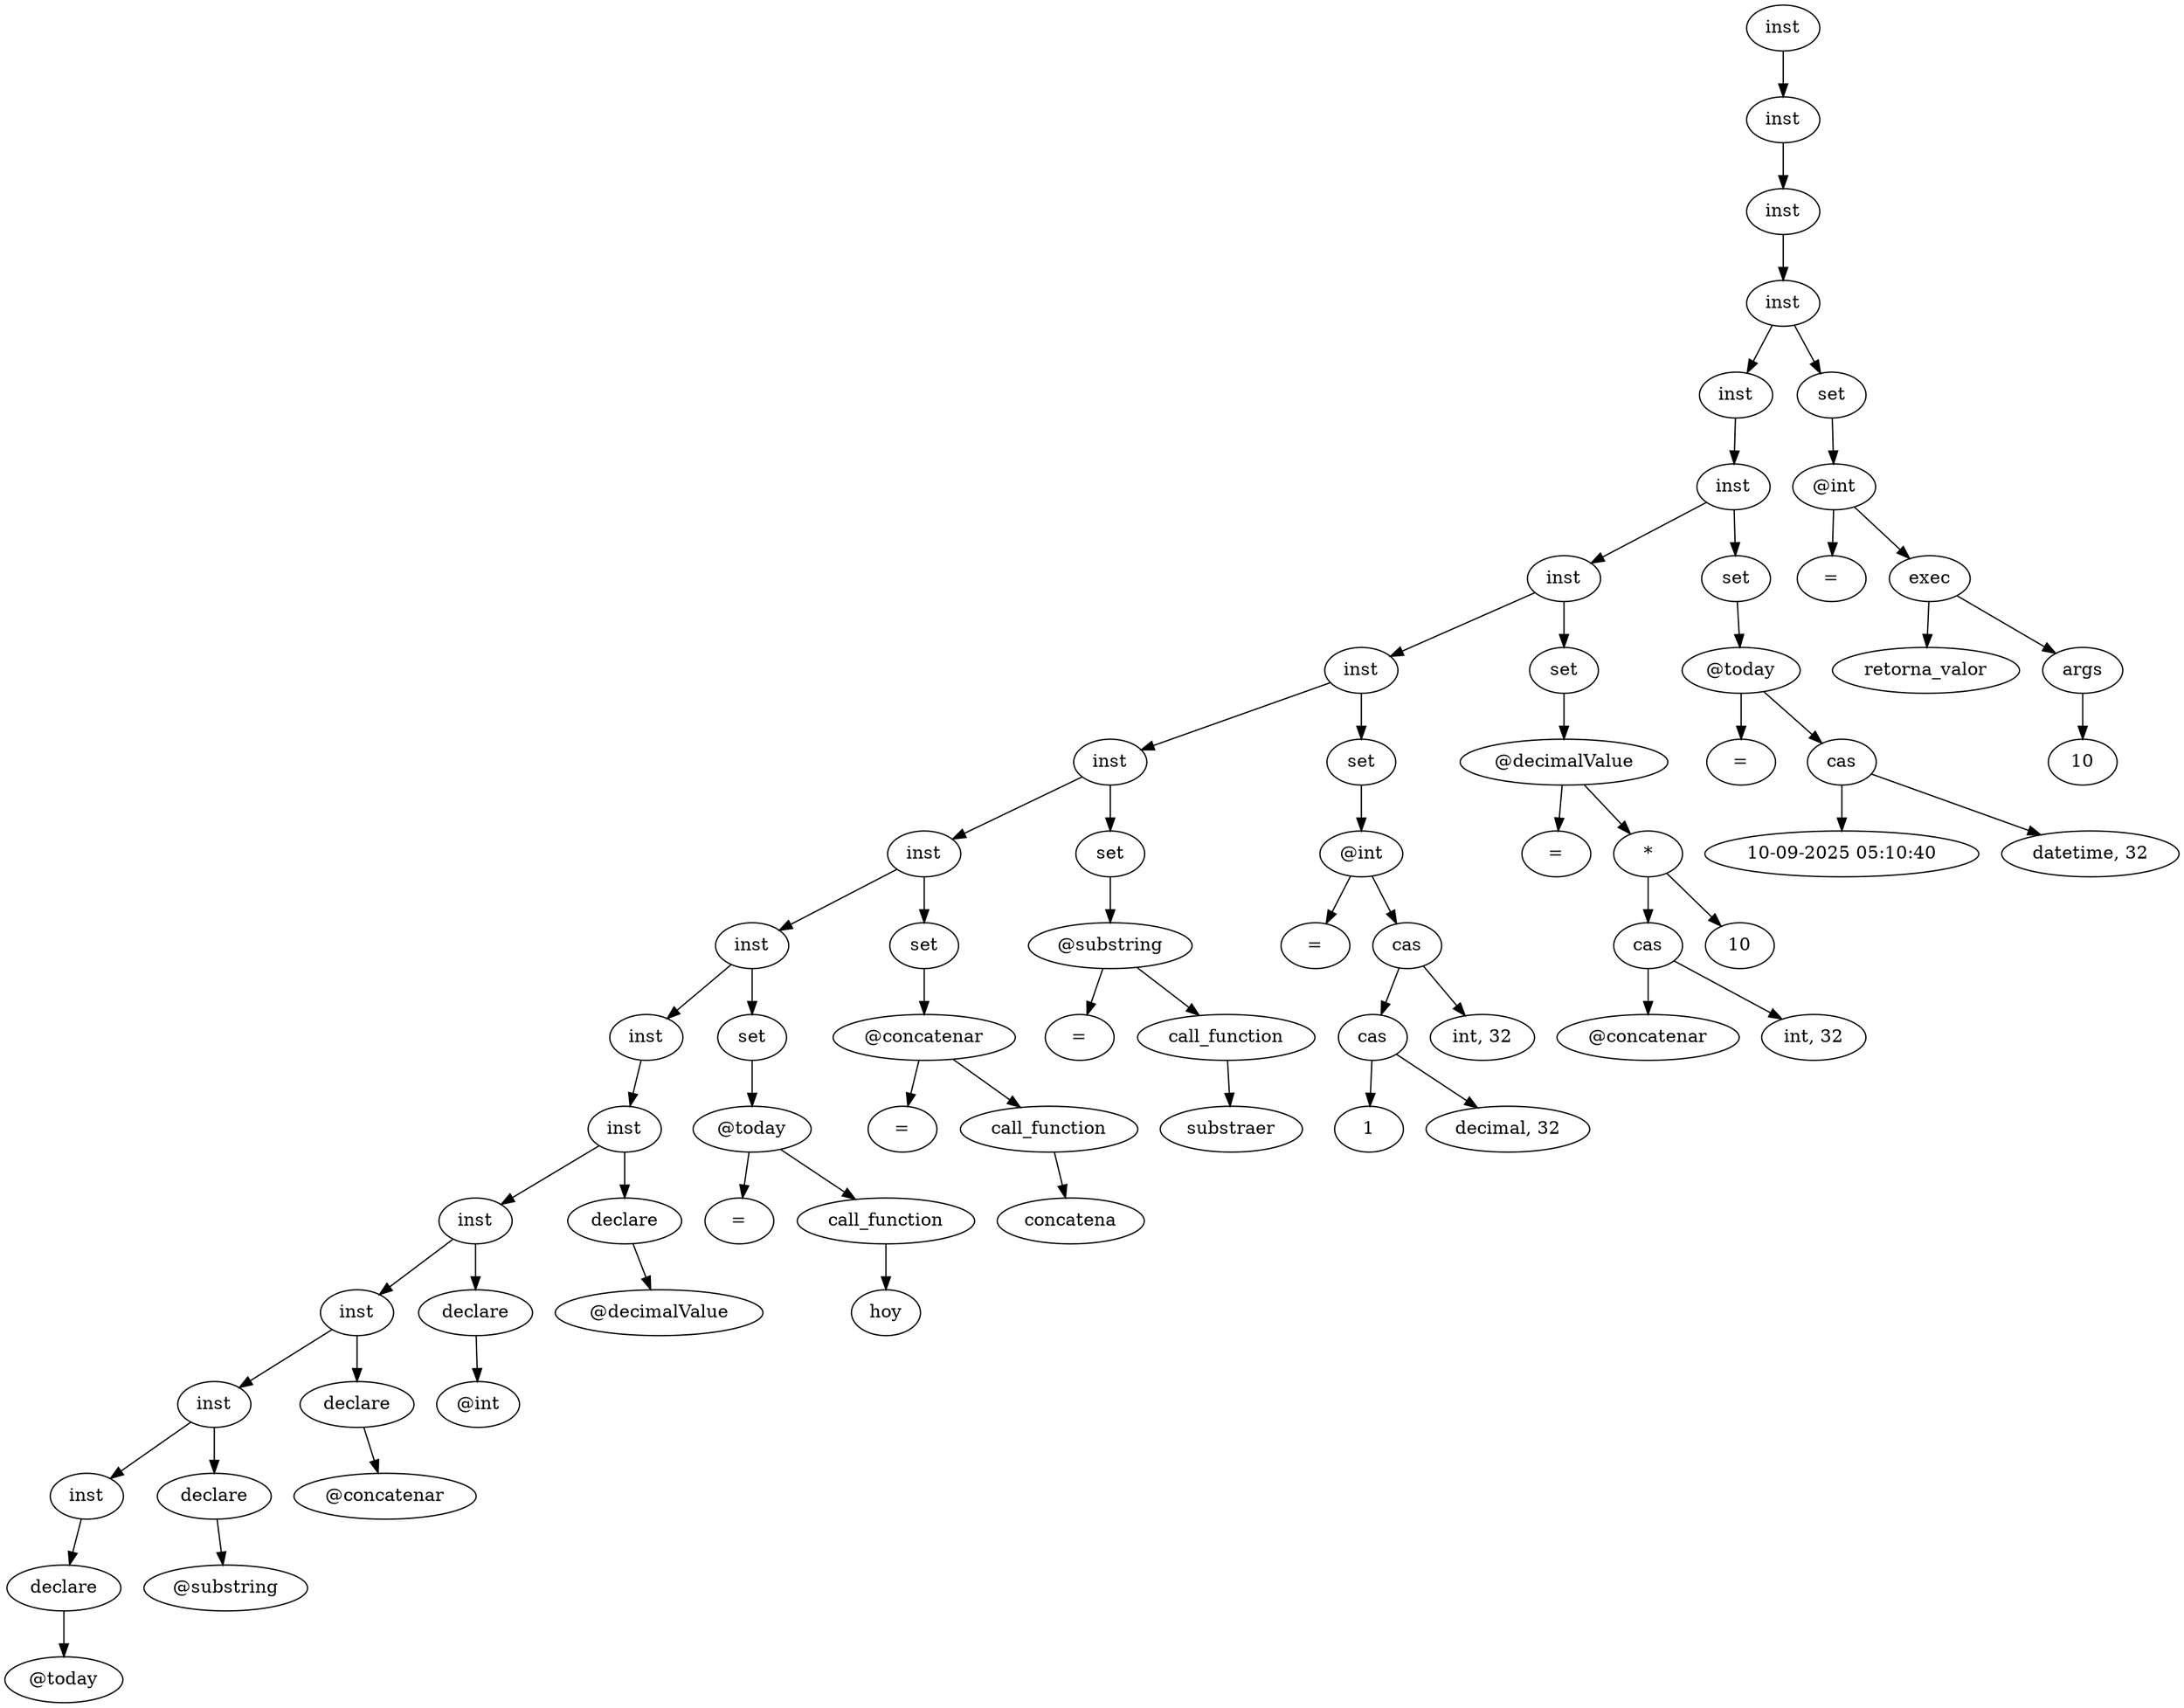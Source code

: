 digraph AST{
node0 [label="inst" shape="oval", color="black"];
node1 [label="inst" shape="oval", color="black"];
node2 [label="inst" shape="oval", color="black"];
node3 [label="inst" shape="oval", color="black"];
node4 [label="inst" shape="oval", color="black"];
node5 [label="inst" shape="oval", color="black"];
node6 [label="inst" shape="oval", color="black"];
node7 [label="inst" shape="oval", color="black"];
node8 [label="inst" shape="oval", color="black"];
node9 [label="inst" shape="oval", color="black"];
node10 [label="inst" shape="oval", color="black"];
node11 [label="inst" shape="oval", color="black"];
node12 [label="inst" shape="oval", color="black"];
node13 [label="inst" shape="oval", color="black"];
node14 [label="inst" shape="oval", color="black"];
node15 [label="inst" shape="oval", color="black"];
node16 [label="inst" shape="oval", color="black"];
node17 [label="declare" shape="oval", color="black"];
node18 [label="@today" shape="oval", color="black"];
node19 [label="declare" shape="oval", color="black"];
node20 [label="@substring" shape="oval", color="black"];
node21 [label="declare" shape="oval", color="black"];
node22 [label="@concatenar" shape="oval", color="black"];
node23 [label="declare" shape="oval", color="black"];
node24 [label="@int" shape="oval", color="black"];
node25 [label="declare" shape="oval", color="black"];
node26 [label="@decimalValue" shape="oval", color="black"];
node27 [label="set" shape="oval", color="black"];
node28 [label="@today" shape="oval", color="black"];
node29 [label="=" shape="oval", color="black"];
node30 [label="call_function" shape="oval", color="black"];
node31 [label="hoy" shape="oval", color="black"];
node32 [label="set" shape="oval", color="black"];
node33 [label="@concatenar" shape="oval", color="black"];
node34 [label="=" shape="oval", color="black"];
node35 [label="call_function" shape="oval", color="black"];
node36 [label="concatena" shape="oval", color="black"];
node37 [label="set" shape="oval", color="black"];
node38 [label="@substring" shape="oval", color="black"];
node39 [label="=" shape="oval", color="black"];
node40 [label="call_function" shape="oval", color="black"];
node41 [label="substraer" shape="oval", color="black"];
node42 [label="set" shape="oval", color="black"];
node43 [label="@int" shape="oval", color="black"];
node44 [label="=" shape="oval", color="black"];
node45 [label="cas" shape="oval", color="black"];
node46 [label="cas" shape="oval", color="black"];
node47 [label="1" shape="oval", color="black"];
node48 [label="decimal, 32" shape="oval", color="black"];
node49 [label="int, 32" shape="oval", color="black"];
node50 [label="set" shape="oval", color="black"];
node51 [label="@decimalValue" shape="oval", color="black"];
node52 [label="=" shape="oval", color="black"];
node53 [label="*" shape="oval", color="black"];
node54 [label="cas" shape="oval", color="black"];
node55 [label="@concatenar" shape="oval", color="black"];
node56 [label="int, 32" shape="oval", color="black"];
node57 [label="10" shape="oval", color="black"];
node58 [label="set" shape="oval", color="black"];
node59 [label="@today" shape="oval", color="black"];
node60 [label="=" shape="oval", color="black"];
node61 [label="cas" shape="oval", color="black"];
node62 [label="10-09-2025 05:10:40" shape="oval", color="black"];
node63 [label="datetime, 32" shape="oval", color="black"];
node64 [label="set" shape="oval", color="black"];
node65 [label="@int" shape="oval", color="black"];
node66 [label="=" shape="oval", color="black"];
node67 [label="exec" shape="oval", color="black"];
node68 [label="retorna_valor" shape="oval", color="black"];
node69 [label="args" shape="oval", color="black"];
node70 [label="10" shape="oval", color="black"];
node0 -> node1;
node1 -> node2;
node2 -> node3;
node3 -> node4;
node4 -> node5;
node5 -> node6;
node6 -> node7;
node7 -> node8;
node8 -> node9;
node9 -> node10;
node10 -> node11;
node11 -> node12;
node12 -> node13;
node13 -> node14;
node14 -> node15;
node15 -> node16;
node16 -> node17;
node17 -> node18;
node15 -> node19;
node19 -> node20;
node14 -> node21;
node21 -> node22;
node13 -> node23;
node23 -> node24;
node12 -> node25;
node25 -> node26;
node10 -> node27;
node27 -> node28;
node28 -> node29;
node28 -> node30;
node30 -> node31;
node9 -> node32;
node32 -> node33;
node33 -> node34;
node33 -> node35;
node35 -> node36;
node8 -> node37;
node37 -> node38;
node38 -> node39;
node38 -> node40;
node40 -> node41;
node7 -> node42;
node42 -> node43;
node43 -> node44;
node43 -> node45;
node45 -> node46;
node46 -> node47;
node46 -> node48;
node45 -> node49;
node6 -> node50;
node50 -> node51;
node51 -> node52;
node51 -> node53;
node53 -> node54;
node54 -> node55;
node54 -> node56;
node53 -> node57;
node5 -> node58;
node58 -> node59;
node59 -> node60;
node59 -> node61;
node61 -> node62;
node61 -> node63;
node3 -> node64;
node64 -> node65;
node65 -> node66;
node65 -> node67;
node67 -> node68;
node67 -> node69;
node69 -> node70;
}